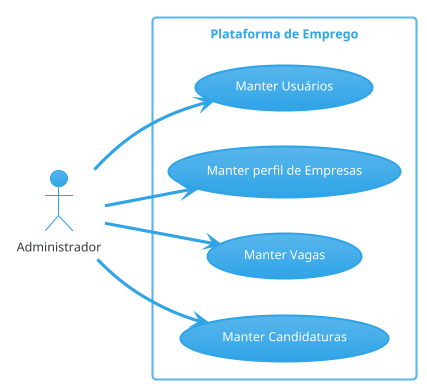 @startuml caso_de_uso_administrador
!theme cerulean
left to right direction

actor Administrador

rectangle "Plataforma de Emprego" {
    usecase "Manter Usuários" as UC_ManageCandidates
    usecase "Manter perfil de Empresas" as UC_ManageCompanies
    usecase "Manter Vagas" as UC_ManageVacancies
    usecase "Manter Candidaturas" as UC_ManageApplications

}

Administrador --> UC_ManageCandidates
Administrador --> UC_ManageCompanies
Administrador --> UC_ManageVacancies
Administrador --> UC_ManageApplications



@enduml
